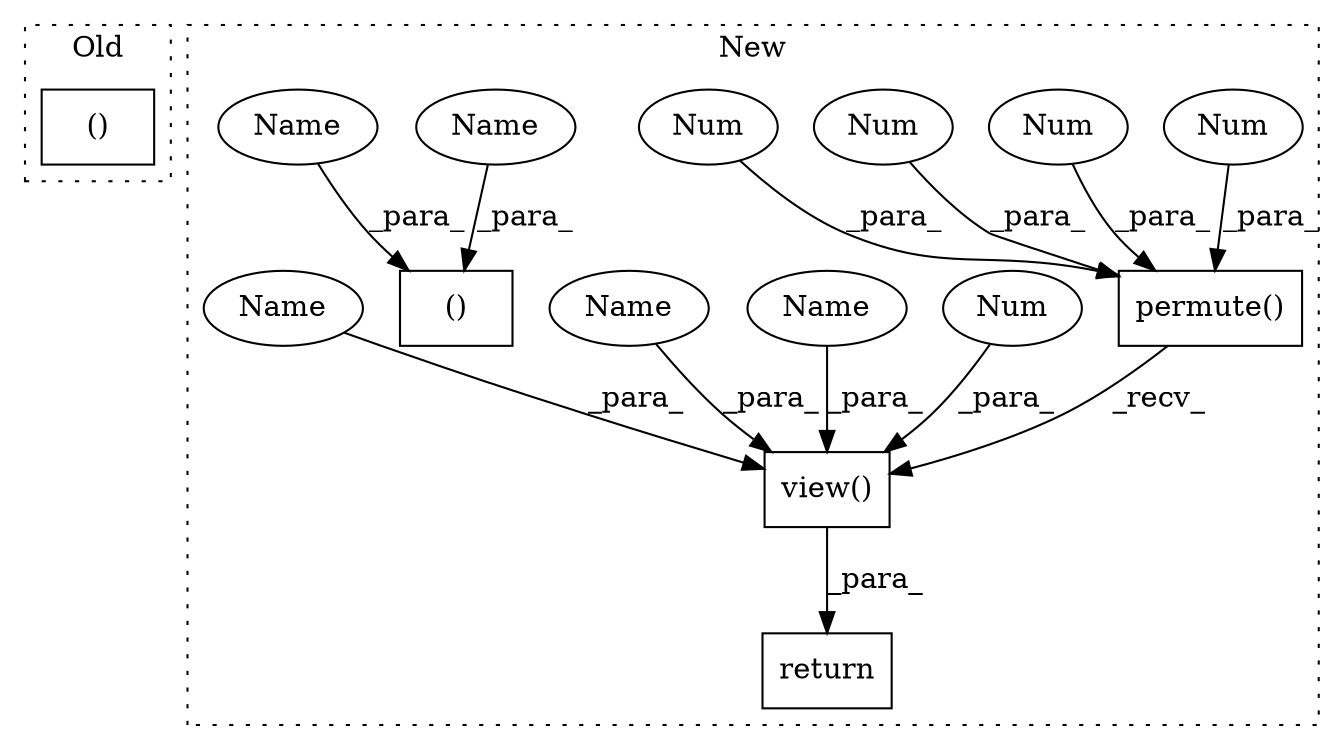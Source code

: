 digraph G {
subgraph cluster0 {
1 [label="()" a="54" s="3260" l="9" shape="box"];
label = "Old";
style="dotted";
}
subgraph cluster1 {
2 [label="permute()" a="75" s="8086,8106" l="10,1" shape="box"];
3 [label="Num" a="76" s="8099" l="1" shape="ellipse"];
4 [label="Num" a="76" s="8102" l="1" shape="ellipse"];
5 [label="Num" a="76" s="8105" l="1" shape="ellipse"];
6 [label="Num" a="76" s="8096" l="1" shape="ellipse"];
7 [label="return" a="93" s="8154" l="7" shape="box"];
8 [label="view()" a="75" s="8086,8124" l="27,1" shape="box"];
9 [label="Num" a="76" s="8122" l="2" shape="ellipse"];
10 [label="()" a="54" s="7704" l="6" shape="box"];
11 [label="Name" a="87" s="7706" l="1" shape="ellipse"];
12 [label="Name" a="87" s="8116" l="1" shape="ellipse"];
13 [label="Name" a="87" s="8119" l="1" shape="ellipse"];
14 [label="Name" a="87" s="7703" l="1" shape="ellipse"];
15 [label="Name" a="87" s="8113" l="1" shape="ellipse"];
label = "New";
style="dotted";
}
2 -> 8 [label="_recv_"];
3 -> 2 [label="_para_"];
4 -> 2 [label="_para_"];
5 -> 2 [label="_para_"];
6 -> 2 [label="_para_"];
8 -> 7 [label="_para_"];
9 -> 8 [label="_para_"];
11 -> 10 [label="_para_"];
12 -> 8 [label="_para_"];
13 -> 8 [label="_para_"];
14 -> 10 [label="_para_"];
15 -> 8 [label="_para_"];
}